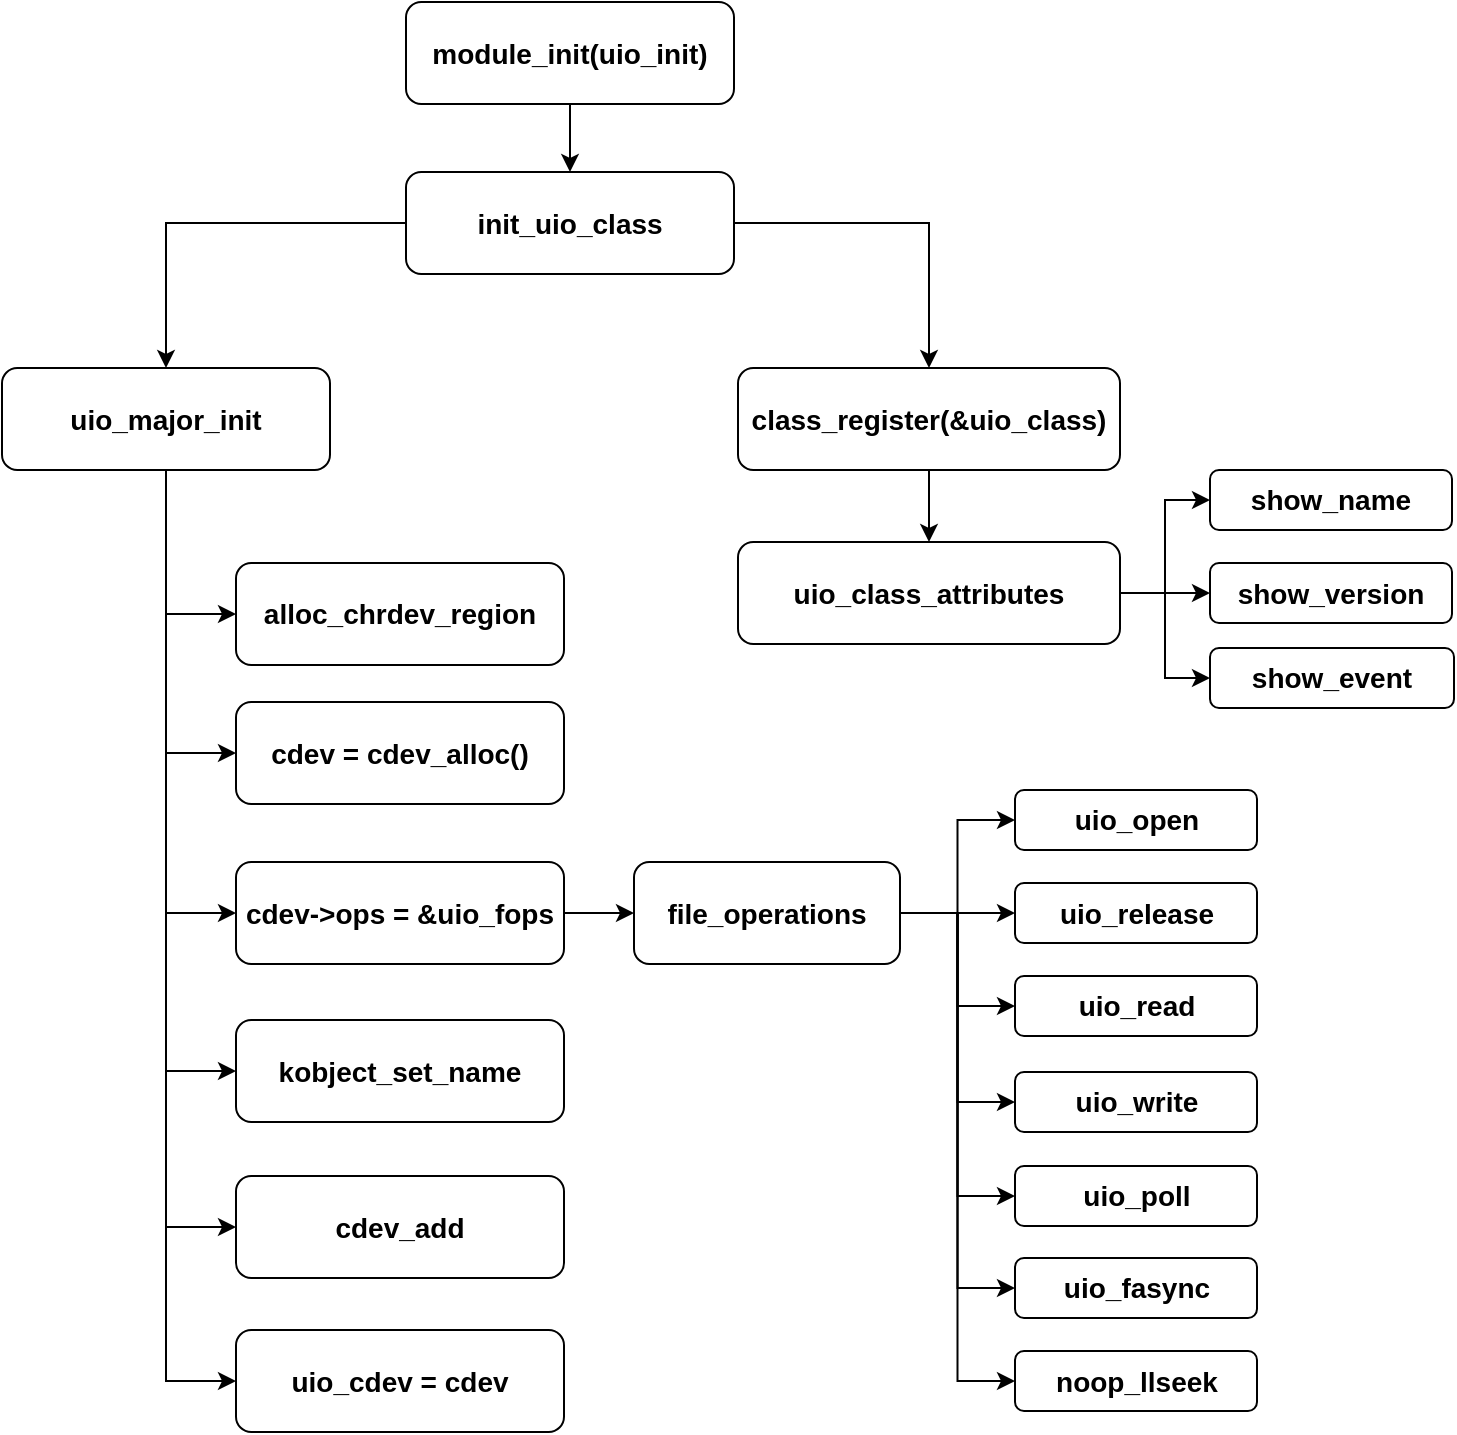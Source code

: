 <mxfile version="13.11.0" type="github" pages="2">
  <diagram id="pgn0ygXrdqW6X2K0TUQ_" name="第 1 页">
    <mxGraphModel dx="1248" dy="626" grid="0" gridSize="10" guides="1" tooltips="1" connect="1" arrows="1" fold="1" page="1" pageScale="1" pageWidth="827" pageHeight="1169" math="0" shadow="0">
      <root>
        <mxCell id="0" />
        <mxCell id="1" parent="0" />
        <mxCell id="_FW3xZ7z3VyzNb9PuRFg-20" style="edgeStyle=orthogonalEdgeStyle;rounded=0;orthogonalLoop=1;jettySize=auto;html=1;entryX=0.5;entryY=0;entryDx=0;entryDy=0;spacing=2;fontFamily=Helvetica;" parent="1" source="_FW3xZ7z3VyzNb9PuRFg-1" target="_FW3xZ7z3VyzNb9PuRFg-2" edge="1">
          <mxGeometry relative="1" as="geometry" />
        </mxCell>
        <mxCell id="_FW3xZ7z3VyzNb9PuRFg-1" value="&lt;font style=&quot;font-size: 14px&quot;&gt;&lt;b&gt;module_init(uio_init)&lt;/b&gt;&lt;/font&gt;" style="rounded=1;whiteSpace=wrap;html=1;spacing=2;fontFamily=Helvetica;" parent="1" vertex="1">
          <mxGeometry x="262" y="71" width="164" height="51" as="geometry" />
        </mxCell>
        <mxCell id="i-1yDYXsFjOczHFD96l--20" style="edgeStyle=orthogonalEdgeStyle;rounded=0;orthogonalLoop=1;jettySize=auto;html=1;fontFamily=Helvetica;fontColor=#000000;" edge="1" parent="1" source="_FW3xZ7z3VyzNb9PuRFg-2" target="_FW3xZ7z3VyzNb9PuRFg-3">
          <mxGeometry relative="1" as="geometry" />
        </mxCell>
        <mxCell id="i-1yDYXsFjOczHFD96l--29" style="edgeStyle=orthogonalEdgeStyle;rounded=0;orthogonalLoop=1;jettySize=auto;html=1;fontFamily=Helvetica;fontColor=#000000;" edge="1" parent="1" source="_FW3xZ7z3VyzNb9PuRFg-2" target="_FW3xZ7z3VyzNb9PuRFg-4">
          <mxGeometry relative="1" as="geometry" />
        </mxCell>
        <mxCell id="_FW3xZ7z3VyzNb9PuRFg-2" value="&lt;font style=&quot;font-size: 14px&quot;&gt;&lt;b&gt;init_uio_class&lt;/b&gt;&lt;/font&gt;" style="rounded=1;whiteSpace=wrap;html=1;spacing=2;fontFamily=Helvetica;" parent="1" vertex="1">
          <mxGeometry x="262" y="156" width="164" height="51" as="geometry" />
        </mxCell>
        <mxCell id="i-1yDYXsFjOczHFD96l--2" style="edgeStyle=orthogonalEdgeStyle;rounded=0;orthogonalLoop=1;jettySize=auto;html=1;entryX=0;entryY=0.5;entryDx=0;entryDy=0;fontFamily=Helvetica;fontColor=#000000;" edge="1" parent="1" source="_FW3xZ7z3VyzNb9PuRFg-3" target="_FW3xZ7z3VyzNb9PuRFg-5">
          <mxGeometry relative="1" as="geometry" />
        </mxCell>
        <mxCell id="i-1yDYXsFjOczHFD96l--23" style="edgeStyle=orthogonalEdgeStyle;rounded=0;orthogonalLoop=1;jettySize=auto;html=1;entryX=0;entryY=0.5;entryDx=0;entryDy=0;fontFamily=Helvetica;fontColor=#000000;" edge="1" parent="1" source="_FW3xZ7z3VyzNb9PuRFg-3" target="_FW3xZ7z3VyzNb9PuRFg-6">
          <mxGeometry relative="1" as="geometry" />
        </mxCell>
        <mxCell id="i-1yDYXsFjOczHFD96l--24" style="edgeStyle=orthogonalEdgeStyle;rounded=0;orthogonalLoop=1;jettySize=auto;html=1;entryX=0;entryY=0.5;entryDx=0;entryDy=0;fontFamily=Helvetica;fontColor=#000000;" edge="1" parent="1" source="_FW3xZ7z3VyzNb9PuRFg-3" target="_FW3xZ7z3VyzNb9PuRFg-10">
          <mxGeometry relative="1" as="geometry" />
        </mxCell>
        <mxCell id="i-1yDYXsFjOczHFD96l--25" style="edgeStyle=orthogonalEdgeStyle;rounded=0;orthogonalLoop=1;jettySize=auto;html=1;entryX=0;entryY=0.5;entryDx=0;entryDy=0;fontFamily=Helvetica;fontColor=#000000;" edge="1" parent="1" source="_FW3xZ7z3VyzNb9PuRFg-3" target="_FW3xZ7z3VyzNb9PuRFg-7">
          <mxGeometry relative="1" as="geometry" />
        </mxCell>
        <mxCell id="i-1yDYXsFjOczHFD96l--26" style="edgeStyle=orthogonalEdgeStyle;rounded=0;orthogonalLoop=1;jettySize=auto;html=1;entryX=0;entryY=0.5;entryDx=0;entryDy=0;fontFamily=Helvetica;fontColor=#000000;" edge="1" parent="1" source="_FW3xZ7z3VyzNb9PuRFg-3" target="_FW3xZ7z3VyzNb9PuRFg-9">
          <mxGeometry relative="1" as="geometry" />
        </mxCell>
        <mxCell id="i-1yDYXsFjOczHFD96l--28" style="edgeStyle=orthogonalEdgeStyle;rounded=0;orthogonalLoop=1;jettySize=auto;html=1;entryX=0;entryY=0.5;entryDx=0;entryDy=0;fontFamily=Helvetica;fontColor=#000000;" edge="1" parent="1" source="_FW3xZ7z3VyzNb9PuRFg-3" target="_FW3xZ7z3VyzNb9PuRFg-13">
          <mxGeometry relative="1" as="geometry" />
        </mxCell>
        <mxCell id="_FW3xZ7z3VyzNb9PuRFg-3" value="&lt;font style=&quot;font-size: 14px&quot;&gt;&lt;b&gt;uio_major_init&lt;/b&gt;&lt;/font&gt;" style="rounded=1;whiteSpace=wrap;html=1;spacing=2;fontFamily=Helvetica;" parent="1" vertex="1">
          <mxGeometry x="60" y="254" width="164" height="51" as="geometry" />
        </mxCell>
        <mxCell id="_FW3xZ7z3VyzNb9PuRFg-57" value="" style="edgeStyle=orthogonalEdgeStyle;rounded=0;orthogonalLoop=1;jettySize=auto;html=1;spacing=2;fontFamily=Helvetica;" parent="1" source="_FW3xZ7z3VyzNb9PuRFg-4" target="_FW3xZ7z3VyzNb9PuRFg-56" edge="1">
          <mxGeometry relative="1" as="geometry" />
        </mxCell>
        <mxCell id="_FW3xZ7z3VyzNb9PuRFg-4" value="&lt;span style=&quot;font-size: 14px&quot;&gt;&lt;b&gt;class_register(&amp;amp;uio_class)&lt;/b&gt;&lt;/span&gt;" style="rounded=1;whiteSpace=wrap;html=1;spacing=2;fontFamily=Helvetica;" parent="1" vertex="1">
          <mxGeometry x="428" y="254" width="191" height="51" as="geometry" />
        </mxCell>
        <mxCell id="_FW3xZ7z3VyzNb9PuRFg-5" value="&lt;span style=&quot;font-size: 14px&quot;&gt;&lt;b&gt;alloc_chrdev_region&lt;/b&gt;&lt;/span&gt;" style="rounded=1;whiteSpace=wrap;html=1;spacing=2;fontFamily=Helvetica;" parent="1" vertex="1">
          <mxGeometry x="177" y="351.5" width="164" height="51" as="geometry" />
        </mxCell>
        <mxCell id="_FW3xZ7z3VyzNb9PuRFg-6" value="&lt;span style=&quot;font-size: 14px&quot;&gt;&lt;b&gt;cdev = cdev_alloc()&lt;/b&gt;&lt;/span&gt;" style="rounded=1;whiteSpace=wrap;html=1;spacing=2;fontFamily=Helvetica;" parent="1" vertex="1">
          <mxGeometry x="177" y="421" width="164" height="51" as="geometry" />
        </mxCell>
        <mxCell id="_FW3xZ7z3VyzNb9PuRFg-7" value="&lt;span style=&quot;font-size: 14px&quot;&gt;&lt;b&gt;kobject_set_name&lt;/b&gt;&lt;/span&gt;" style="rounded=1;whiteSpace=wrap;html=1;spacing=2;fontFamily=Helvetica;" parent="1" vertex="1">
          <mxGeometry x="177" y="580" width="164" height="51" as="geometry" />
        </mxCell>
        <mxCell id="_FW3xZ7z3VyzNb9PuRFg-9" value="&lt;span style=&quot;text-align: left&quot;&gt;&lt;b&gt;&lt;font style=&quot;font-size: 14px&quot;&gt;cdev_add&lt;/font&gt;&lt;/b&gt;&lt;/span&gt;" style="rounded=1;whiteSpace=wrap;html=1;spacing=2;fontFamily=Helvetica;" parent="1" vertex="1">
          <mxGeometry x="177" y="658" width="164" height="51" as="geometry" />
        </mxCell>
        <mxCell id="_FW3xZ7z3VyzNb9PuRFg-34" style="edgeStyle=orthogonalEdgeStyle;rounded=0;orthogonalLoop=1;jettySize=auto;html=1;entryX=0;entryY=0.5;entryDx=0;entryDy=0;spacing=2;fontFamily=Helvetica;" parent="1" source="_FW3xZ7z3VyzNb9PuRFg-10" target="_FW3xZ7z3VyzNb9PuRFg-12" edge="1">
          <mxGeometry relative="1" as="geometry" />
        </mxCell>
        <mxCell id="_FW3xZ7z3VyzNb9PuRFg-10" value="&lt;span style=&quot;font-size: 14px&quot;&gt;&lt;b&gt;cdev-&amp;gt;ops = &amp;amp;uio_fops&lt;/b&gt;&lt;/span&gt;" style="rounded=1;whiteSpace=wrap;html=1;spacing=2;fontFamily=Helvetica;" parent="1" vertex="1">
          <mxGeometry x="177" y="501" width="164" height="51" as="geometry" />
        </mxCell>
        <mxCell id="_FW3xZ7z3VyzNb9PuRFg-49" style="edgeStyle=orthogonalEdgeStyle;rounded=0;orthogonalLoop=1;jettySize=auto;html=1;entryX=0;entryY=0.5;entryDx=0;entryDy=0;spacing=2;fontFamily=Helvetica;" parent="1" source="_FW3xZ7z3VyzNb9PuRFg-12" target="_FW3xZ7z3VyzNb9PuRFg-39" edge="1">
          <mxGeometry relative="1" as="geometry" />
        </mxCell>
        <mxCell id="i-1yDYXsFjOczHFD96l--40" style="edgeStyle=orthogonalEdgeStyle;rounded=0;orthogonalLoop=1;jettySize=auto;html=1;entryX=0;entryY=0.5;entryDx=0;entryDy=0;fontFamily=Helvetica;fontColor=#000000;" edge="1" parent="1" source="_FW3xZ7z3VyzNb9PuRFg-12" target="i-1yDYXsFjOczHFD96l--31">
          <mxGeometry relative="1" as="geometry" />
        </mxCell>
        <mxCell id="i-1yDYXsFjOczHFD96l--41" style="edgeStyle=orthogonalEdgeStyle;rounded=0;orthogonalLoop=1;jettySize=auto;html=1;entryX=0;entryY=0.5;entryDx=0;entryDy=0;fontFamily=Helvetica;fontColor=#000000;" edge="1" parent="1" source="_FW3xZ7z3VyzNb9PuRFg-12" target="i-1yDYXsFjOczHFD96l--32">
          <mxGeometry relative="1" as="geometry" />
        </mxCell>
        <mxCell id="i-1yDYXsFjOczHFD96l--42" style="edgeStyle=orthogonalEdgeStyle;rounded=0;orthogonalLoop=1;jettySize=auto;html=1;entryX=0;entryY=0.5;entryDx=0;entryDy=0;fontFamily=Helvetica;fontColor=#000000;" edge="1" parent="1" source="_FW3xZ7z3VyzNb9PuRFg-12" target="i-1yDYXsFjOczHFD96l--35">
          <mxGeometry relative="1" as="geometry" />
        </mxCell>
        <mxCell id="i-1yDYXsFjOczHFD96l--43" style="edgeStyle=orthogonalEdgeStyle;rounded=0;orthogonalLoop=1;jettySize=auto;html=1;entryX=0;entryY=0.5;entryDx=0;entryDy=0;fontFamily=Helvetica;fontColor=#000000;" edge="1" parent="1" source="_FW3xZ7z3VyzNb9PuRFg-12" target="i-1yDYXsFjOczHFD96l--34">
          <mxGeometry relative="1" as="geometry" />
        </mxCell>
        <mxCell id="i-1yDYXsFjOczHFD96l--44" style="edgeStyle=orthogonalEdgeStyle;rounded=0;orthogonalLoop=1;jettySize=auto;html=1;entryX=0;entryY=0.5;entryDx=0;entryDy=0;fontFamily=Helvetica;fontColor=#000000;" edge="1" parent="1" source="_FW3xZ7z3VyzNb9PuRFg-12" target="i-1yDYXsFjOczHFD96l--36">
          <mxGeometry relative="1" as="geometry" />
        </mxCell>
        <mxCell id="i-1yDYXsFjOczHFD96l--45" style="edgeStyle=orthogonalEdgeStyle;rounded=0;orthogonalLoop=1;jettySize=auto;html=1;entryX=0;entryY=0.5;entryDx=0;entryDy=0;fontFamily=Helvetica;fontColor=#000000;" edge="1" parent="1" source="_FW3xZ7z3VyzNb9PuRFg-12" target="i-1yDYXsFjOczHFD96l--37">
          <mxGeometry relative="1" as="geometry" />
        </mxCell>
        <mxCell id="_FW3xZ7z3VyzNb9PuRFg-12" value="&lt;span style=&quot;font-size: 14px&quot;&gt;&lt;b&gt;file_operations&lt;/b&gt;&lt;/span&gt;" style="rounded=1;whiteSpace=wrap;html=1;spacing=2;fontFamily=Helvetica;" parent="1" vertex="1">
          <mxGeometry x="376" y="501" width="133" height="51" as="geometry" />
        </mxCell>
        <mxCell id="_FW3xZ7z3VyzNb9PuRFg-13" value="&lt;div style=&quot;text-align: left&quot;&gt;&lt;span style=&quot;font-size: 14px&quot;&gt;&lt;b&gt;uio_cdev = cdev&lt;/b&gt;&lt;/span&gt;&lt;/div&gt;" style="rounded=1;whiteSpace=wrap;html=1;spacing=2;fontFamily=Helvetica;" parent="1" vertex="1">
          <mxGeometry x="177" y="735" width="164" height="51" as="geometry" />
        </mxCell>
        <mxCell id="_FW3xZ7z3VyzNb9PuRFg-39" value="&lt;span style=&quot;font-size: 14px&quot;&gt;&lt;b&gt;uio_open&lt;/b&gt;&lt;/span&gt;" style="rounded=1;whiteSpace=wrap;html=1;spacing=2;fontFamily=Helvetica;" parent="1" vertex="1">
          <mxGeometry x="566.5" y="465" width="121" height="30" as="geometry" />
        </mxCell>
        <mxCell id="_FW3xZ7z3VyzNb9PuRFg-61" style="edgeStyle=orthogonalEdgeStyle;rounded=0;orthogonalLoop=1;jettySize=auto;html=1;spacing=2;fontFamily=Helvetica;" parent="1" source="_FW3xZ7z3VyzNb9PuRFg-56" target="_FW3xZ7z3VyzNb9PuRFg-59" edge="1">
          <mxGeometry relative="1" as="geometry" />
        </mxCell>
        <mxCell id="_FW3xZ7z3VyzNb9PuRFg-62" style="edgeStyle=orthogonalEdgeStyle;rounded=0;orthogonalLoop=1;jettySize=auto;html=1;entryX=0;entryY=0.5;entryDx=0;entryDy=0;spacing=2;fontFamily=Helvetica;" parent="1" source="_FW3xZ7z3VyzNb9PuRFg-56" target="_FW3xZ7z3VyzNb9PuRFg-58" edge="1">
          <mxGeometry relative="1" as="geometry" />
        </mxCell>
        <mxCell id="_FW3xZ7z3VyzNb9PuRFg-63" style="edgeStyle=orthogonalEdgeStyle;rounded=0;orthogonalLoop=1;jettySize=auto;html=1;entryX=0;entryY=0.5;entryDx=0;entryDy=0;spacing=2;fontFamily=Helvetica;" parent="1" source="_FW3xZ7z3VyzNb9PuRFg-56" target="_FW3xZ7z3VyzNb9PuRFg-60" edge="1">
          <mxGeometry relative="1" as="geometry" />
        </mxCell>
        <mxCell id="_FW3xZ7z3VyzNb9PuRFg-56" value="&lt;span style=&quot;font-size: 14px&quot;&gt;&lt;b&gt;uio_class_attributes&lt;/b&gt;&lt;/span&gt;" style="rounded=1;whiteSpace=wrap;html=1;spacing=2;fontFamily=Helvetica;" parent="1" vertex="1">
          <mxGeometry x="428" y="341" width="191" height="51" as="geometry" />
        </mxCell>
        <mxCell id="_FW3xZ7z3VyzNb9PuRFg-58" value="&lt;span style=&quot;font-size: 14px&quot;&gt;&lt;b&gt;show_name&lt;/b&gt;&lt;/span&gt;" style="rounded=1;whiteSpace=wrap;html=1;spacing=2;fontFamily=Helvetica;" parent="1" vertex="1">
          <mxGeometry x="664" y="305" width="121" height="30" as="geometry" />
        </mxCell>
        <mxCell id="_FW3xZ7z3VyzNb9PuRFg-59" value="&lt;span style=&quot;font-size: 14px&quot;&gt;&lt;b&gt;show_version&lt;/b&gt;&lt;/span&gt;" style="rounded=1;whiteSpace=wrap;html=1;spacing=2;fontFamily=Helvetica;" parent="1" vertex="1">
          <mxGeometry x="664" y="351.5" width="121" height="30" as="geometry" />
        </mxCell>
        <mxCell id="_FW3xZ7z3VyzNb9PuRFg-60" value="&lt;span style=&quot;font-size: 14px&quot;&gt;&lt;b&gt;show_event&lt;/b&gt;&lt;/span&gt;" style="rounded=1;whiteSpace=wrap;html=1;spacing=2;fontFamily=Helvetica;" parent="1" vertex="1">
          <mxGeometry x="664" y="394" width="122" height="30" as="geometry" />
        </mxCell>
        <mxCell id="i-1yDYXsFjOczHFD96l--31" value="&lt;b style=&quot;font-size: 14px&quot;&gt;uio_release&lt;/b&gt;" style="rounded=1;whiteSpace=wrap;html=1;spacing=2;fontFamily=Helvetica;" vertex="1" parent="1">
          <mxGeometry x="566.5" y="511.5" width="121" height="30" as="geometry" />
        </mxCell>
        <mxCell id="i-1yDYXsFjOczHFD96l--32" value="&lt;b style=&quot;font-size: 14px&quot;&gt;uio_read&lt;/b&gt;" style="rounded=1;whiteSpace=wrap;html=1;spacing=2;fontFamily=Helvetica;" vertex="1" parent="1">
          <mxGeometry x="566.5" y="558" width="121" height="30" as="geometry" />
        </mxCell>
        <mxCell id="i-1yDYXsFjOczHFD96l--34" value="&lt;b style=&quot;font-size: 14px&quot;&gt;uio_poll&lt;/b&gt;" style="rounded=1;whiteSpace=wrap;html=1;spacing=2;fontFamily=Helvetica;" vertex="1" parent="1">
          <mxGeometry x="566.5" y="653" width="121" height="30" as="geometry" />
        </mxCell>
        <mxCell id="i-1yDYXsFjOczHFD96l--35" value="&lt;b style=&quot;font-size: 14px&quot;&gt;uio_write&lt;/b&gt;" style="rounded=1;whiteSpace=wrap;html=1;spacing=2;fontFamily=Helvetica;" vertex="1" parent="1">
          <mxGeometry x="566.5" y="606" width="121" height="30" as="geometry" />
        </mxCell>
        <mxCell id="i-1yDYXsFjOczHFD96l--36" value="&lt;b style=&quot;font-size: 14px&quot;&gt;uio_fasync&lt;/b&gt;" style="rounded=1;whiteSpace=wrap;html=1;spacing=2;fontFamily=Helvetica;" vertex="1" parent="1">
          <mxGeometry x="566.5" y="699" width="121" height="30" as="geometry" />
        </mxCell>
        <mxCell id="i-1yDYXsFjOczHFD96l--37" value="&lt;b style=&quot;font-size: 14px&quot;&gt;noop_llseek&lt;/b&gt;" style="rounded=1;whiteSpace=wrap;html=1;spacing=2;fontFamily=Helvetica;" vertex="1" parent="1">
          <mxGeometry x="566.5" y="745.5" width="121" height="30" as="geometry" />
        </mxCell>
      </root>
    </mxGraphModel>
  </diagram>
  <diagram id="ySFOdABPPKhy5QwJ80IU" name="第 2 页">
    <mxGraphModel dx="1468" dy="736" grid="0" gridSize="10" guides="1" tooltips="1" connect="1" arrows="1" fold="1" page="1" pageScale="1" pageWidth="827" pageHeight="1169" math="0" shadow="0">
      <root>
        <mxCell id="kQm_J4iedK-K7jdRXPE7-0" />
        <mxCell id="kQm_J4iedK-K7jdRXPE7-1" parent="kQm_J4iedK-K7jdRXPE7-0" />
        <mxCell id="f0tgI8HcmMPE6LcFqGYk-0" value="&lt;font style=&quot;font-size: 15px&quot;&gt;&lt;b&gt;__uio_register_device&lt;/b&gt;&lt;/font&gt;" style="rounded=1;whiteSpace=wrap;html=1;fontFamily=Helvetica;fontColor=#000000;" vertex="1" parent="kQm_J4iedK-K7jdRXPE7-1">
          <mxGeometry x="261" y="81" width="179" height="48" as="geometry" />
        </mxCell>
        <mxCell id="f0tgI8HcmMPE6LcFqGYk-1" value="&lt;span style=&quot;font-size: 15px&quot;&gt;&lt;b&gt;init_waitqueue_head&lt;/b&gt;&lt;/span&gt;" style="rounded=1;whiteSpace=wrap;html=1;fontFamily=Helvetica;fontColor=#000000;" vertex="1" parent="kQm_J4iedK-K7jdRXPE7-1">
          <mxGeometry x="261" y="161" width="179" height="48" as="geometry" />
        </mxCell>
        <mxCell id="f0tgI8HcmMPE6LcFqGYk-2" value="&lt;span style=&quot;font-size: 15px&quot;&gt;&lt;b&gt;atomic_set&lt;/b&gt;&lt;/span&gt;" style="rounded=1;whiteSpace=wrap;html=1;fontFamily=Helvetica;fontColor=#000000;" vertex="1" parent="kQm_J4iedK-K7jdRXPE7-1">
          <mxGeometry x="261" y="237" width="179" height="48" as="geometry" />
        </mxCell>
        <mxCell id="f0tgI8HcmMPE6LcFqGYk-3" value="&lt;span style=&quot;font-size: 15px&quot;&gt;&lt;b&gt;uio_get_minor&lt;/b&gt;&lt;/span&gt;" style="rounded=1;whiteSpace=wrap;html=1;fontFamily=Helvetica;fontColor=#000000;" vertex="1" parent="kQm_J4iedK-K7jdRXPE7-1">
          <mxGeometry x="261" y="304" width="179" height="48" as="geometry" />
        </mxCell>
        <mxCell id="f0tgI8HcmMPE6LcFqGYk-4" value="&lt;span style=&quot;font-size: 15px&quot;&gt;&lt;b&gt;device_create&lt;/b&gt;&lt;/span&gt;" style="rounded=1;whiteSpace=wrap;html=1;fontFamily=Helvetica;fontColor=#000000;" vertex="1" parent="kQm_J4iedK-K7jdRXPE7-1">
          <mxGeometry x="261" y="371" width="179" height="48" as="geometry" />
        </mxCell>
        <mxCell id="f0tgI8HcmMPE6LcFqGYk-5" value="&lt;span style=&quot;font-size: 15px&quot;&gt;&lt;b&gt;uio_dev_add_attributes&lt;/b&gt;&lt;/span&gt;" style="rounded=1;whiteSpace=wrap;html=1;fontFamily=Helvetica;fontColor=#000000;" vertex="1" parent="kQm_J4iedK-K7jdRXPE7-1">
          <mxGeometry x="261" y="454" width="179" height="48" as="geometry" />
        </mxCell>
        <mxCell id="f0tgI8HcmMPE6LcFqGYk-6" value="&lt;span style=&quot;font-size: 15px&quot;&gt;&lt;b&gt;request_irq&lt;/b&gt;&lt;/span&gt;" style="rounded=1;whiteSpace=wrap;html=1;fontFamily=Helvetica;fontColor=#000000;" vertex="1" parent="kQm_J4iedK-K7jdRXPE7-1">
          <mxGeometry x="261" y="531" width="179" height="48" as="geometry" />
        </mxCell>
        <mxCell id="f0tgI8HcmMPE6LcFqGYk-7" value="&lt;span style=&quot;font-size: 15px&quot;&gt;&lt;b&gt;uio_interrupt&lt;/b&gt;&lt;/span&gt;" style="rounded=1;whiteSpace=wrap;html=1;fontFamily=Helvetica;fontColor=#000000;" vertex="1" parent="kQm_J4iedK-K7jdRXPE7-1">
          <mxGeometry x="512" y="531" width="179" height="48" as="geometry" />
        </mxCell>
        <mxCell id="f0tgI8HcmMPE6LcFqGYk-8" value="&lt;span style=&quot;font-size: 15px&quot;&gt;uio_event_notify&lt;/span&gt;" style="rounded=1;whiteSpace=wrap;html=1;fontFamily=Helvetica;fontColor=#000000;fontStyle=1" vertex="1" parent="kQm_J4iedK-K7jdRXPE7-1">
          <mxGeometry x="514" y="612" width="179" height="48" as="geometry" />
        </mxCell>
      </root>
    </mxGraphModel>
  </diagram>
</mxfile>
